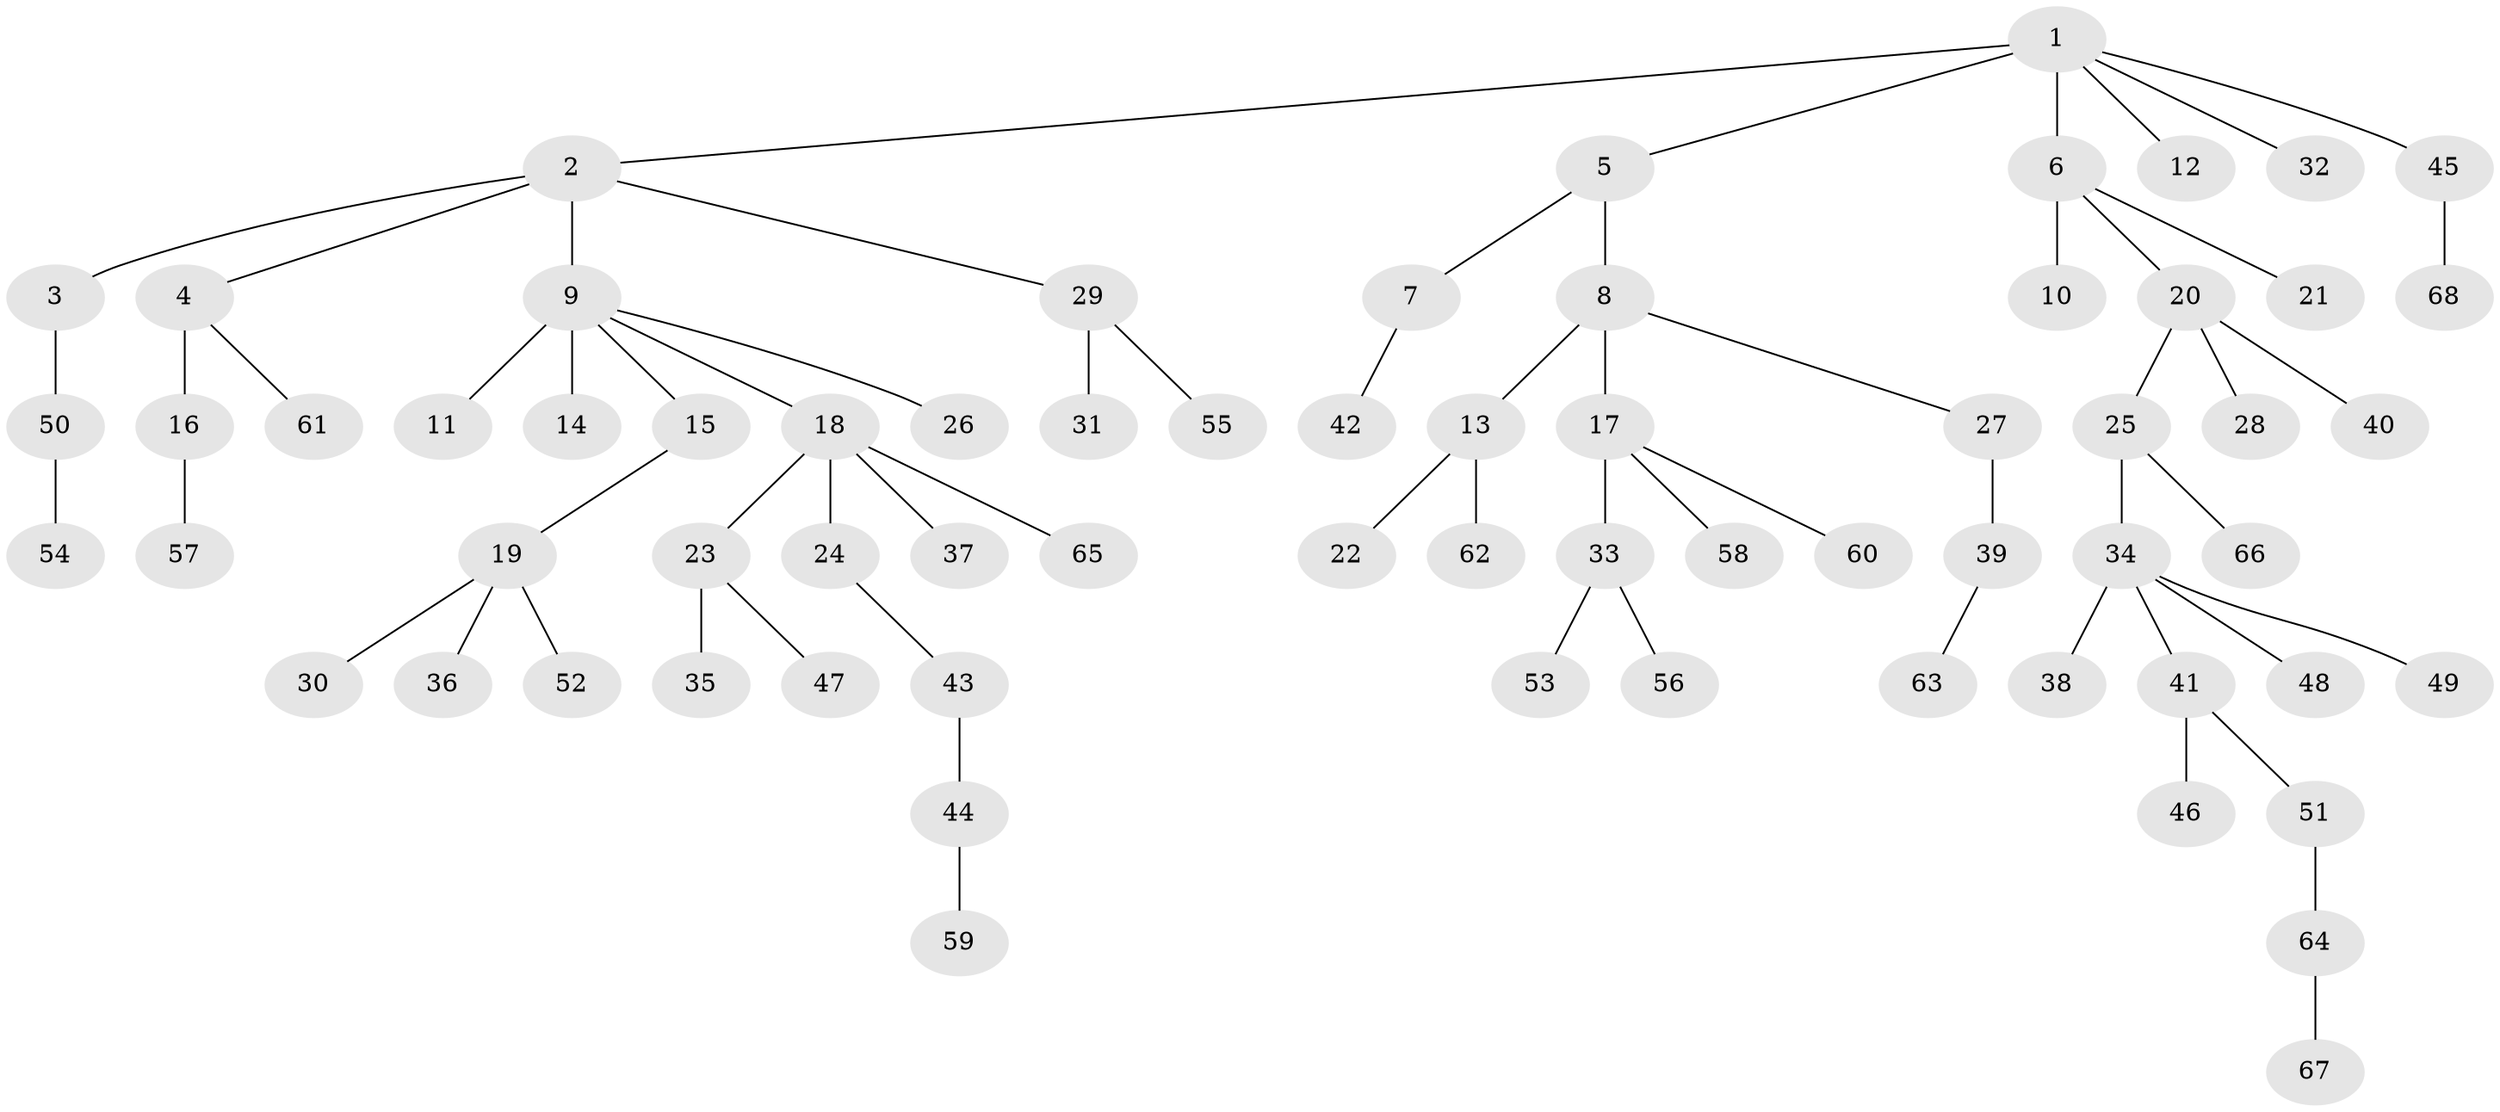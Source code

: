 // original degree distribution, {9: 0.014925373134328358, 6: 0.022388059701492536, 3: 0.08208955223880597, 4: 0.04477611940298507, 2: 0.23880597014925373, 5: 0.029850746268656716, 1: 0.5522388059701493, 8: 0.007462686567164179, 7: 0.007462686567164179}
// Generated by graph-tools (version 1.1) at 2025/36/03/09/25 02:36:31]
// undirected, 68 vertices, 67 edges
graph export_dot {
graph [start="1"]
  node [color=gray90,style=filled];
  1;
  2;
  3;
  4;
  5;
  6;
  7;
  8;
  9;
  10;
  11;
  12;
  13;
  14;
  15;
  16;
  17;
  18;
  19;
  20;
  21;
  22;
  23;
  24;
  25;
  26;
  27;
  28;
  29;
  30;
  31;
  32;
  33;
  34;
  35;
  36;
  37;
  38;
  39;
  40;
  41;
  42;
  43;
  44;
  45;
  46;
  47;
  48;
  49;
  50;
  51;
  52;
  53;
  54;
  55;
  56;
  57;
  58;
  59;
  60;
  61;
  62;
  63;
  64;
  65;
  66;
  67;
  68;
  1 -- 2 [weight=1.0];
  1 -- 5 [weight=1.0];
  1 -- 6 [weight=3.0];
  1 -- 12 [weight=1.0];
  1 -- 32 [weight=1.0];
  1 -- 45 [weight=1.0];
  2 -- 3 [weight=1.0];
  2 -- 4 [weight=1.0];
  2 -- 9 [weight=1.0];
  2 -- 29 [weight=1.0];
  3 -- 50 [weight=1.0];
  4 -- 16 [weight=4.0];
  4 -- 61 [weight=1.0];
  5 -- 7 [weight=1.0];
  5 -- 8 [weight=1.0];
  6 -- 10 [weight=1.0];
  6 -- 20 [weight=1.0];
  6 -- 21 [weight=1.0];
  7 -- 42 [weight=1.0];
  8 -- 13 [weight=1.0];
  8 -- 17 [weight=1.0];
  8 -- 27 [weight=1.0];
  9 -- 11 [weight=3.0];
  9 -- 14 [weight=1.0];
  9 -- 15 [weight=1.0];
  9 -- 18 [weight=1.0];
  9 -- 26 [weight=1.0];
  13 -- 22 [weight=1.0];
  13 -- 62 [weight=1.0];
  15 -- 19 [weight=1.0];
  16 -- 57 [weight=1.0];
  17 -- 33 [weight=4.0];
  17 -- 58 [weight=1.0];
  17 -- 60 [weight=1.0];
  18 -- 23 [weight=1.0];
  18 -- 24 [weight=1.0];
  18 -- 37 [weight=1.0];
  18 -- 65 [weight=1.0];
  19 -- 30 [weight=1.0];
  19 -- 36 [weight=1.0];
  19 -- 52 [weight=1.0];
  20 -- 25 [weight=1.0];
  20 -- 28 [weight=1.0];
  20 -- 40 [weight=2.0];
  23 -- 35 [weight=2.0];
  23 -- 47 [weight=1.0];
  24 -- 43 [weight=1.0];
  25 -- 34 [weight=1.0];
  25 -- 66 [weight=1.0];
  27 -- 39 [weight=3.0];
  29 -- 31 [weight=1.0];
  29 -- 55 [weight=1.0];
  33 -- 53 [weight=1.0];
  33 -- 56 [weight=1.0];
  34 -- 38 [weight=2.0];
  34 -- 41 [weight=1.0];
  34 -- 48 [weight=1.0];
  34 -- 49 [weight=1.0];
  39 -- 63 [weight=1.0];
  41 -- 46 [weight=2.0];
  41 -- 51 [weight=1.0];
  43 -- 44 [weight=1.0];
  44 -- 59 [weight=1.0];
  45 -- 68 [weight=1.0];
  50 -- 54 [weight=1.0];
  51 -- 64 [weight=1.0];
  64 -- 67 [weight=1.0];
}
